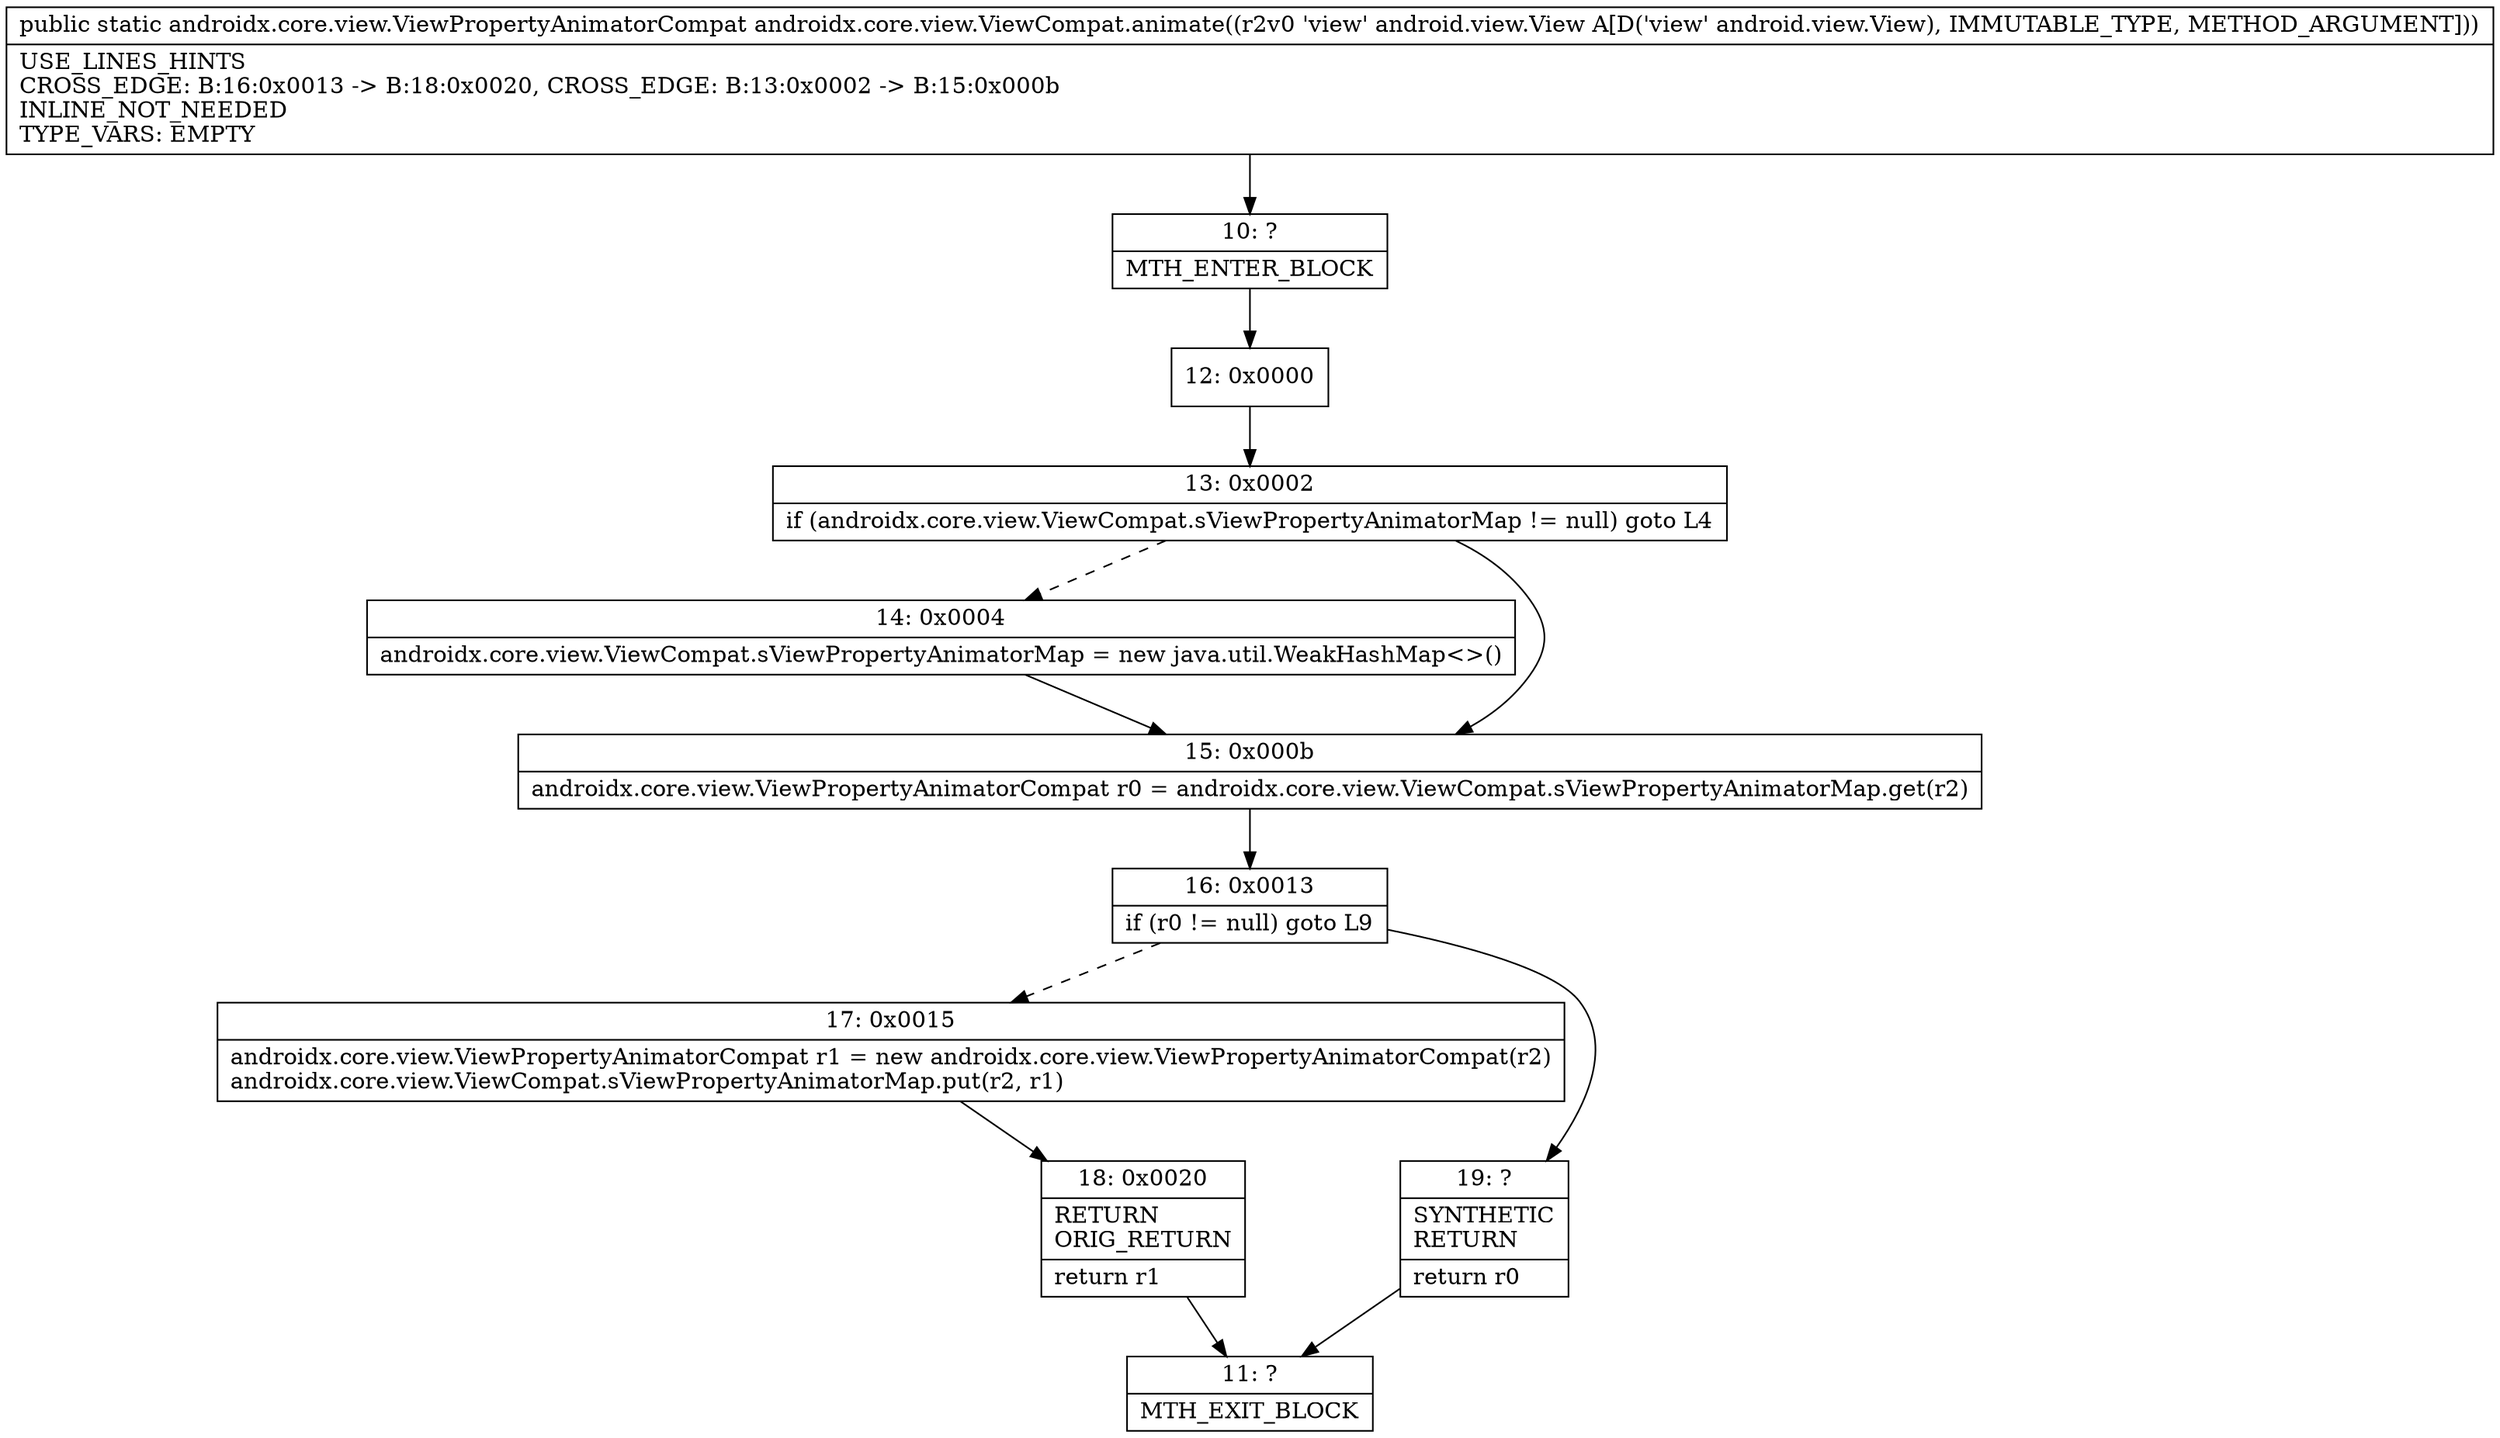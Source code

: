 digraph "CFG forandroidx.core.view.ViewCompat.animate(Landroid\/view\/View;)Landroidx\/core\/view\/ViewPropertyAnimatorCompat;" {
Node_10 [shape=record,label="{10\:\ ?|MTH_ENTER_BLOCK\l}"];
Node_12 [shape=record,label="{12\:\ 0x0000}"];
Node_13 [shape=record,label="{13\:\ 0x0002|if (androidx.core.view.ViewCompat.sViewPropertyAnimatorMap != null) goto L4\l}"];
Node_14 [shape=record,label="{14\:\ 0x0004|androidx.core.view.ViewCompat.sViewPropertyAnimatorMap = new java.util.WeakHashMap\<\>()\l}"];
Node_15 [shape=record,label="{15\:\ 0x000b|androidx.core.view.ViewPropertyAnimatorCompat r0 = androidx.core.view.ViewCompat.sViewPropertyAnimatorMap.get(r2)\l}"];
Node_16 [shape=record,label="{16\:\ 0x0013|if (r0 != null) goto L9\l}"];
Node_17 [shape=record,label="{17\:\ 0x0015|androidx.core.view.ViewPropertyAnimatorCompat r1 = new androidx.core.view.ViewPropertyAnimatorCompat(r2)\landroidx.core.view.ViewCompat.sViewPropertyAnimatorMap.put(r2, r1)\l}"];
Node_18 [shape=record,label="{18\:\ 0x0020|RETURN\lORIG_RETURN\l|return r1\l}"];
Node_11 [shape=record,label="{11\:\ ?|MTH_EXIT_BLOCK\l}"];
Node_19 [shape=record,label="{19\:\ ?|SYNTHETIC\lRETURN\l|return r0\l}"];
MethodNode[shape=record,label="{public static androidx.core.view.ViewPropertyAnimatorCompat androidx.core.view.ViewCompat.animate((r2v0 'view' android.view.View A[D('view' android.view.View), IMMUTABLE_TYPE, METHOD_ARGUMENT]))  | USE_LINES_HINTS\lCROSS_EDGE: B:16:0x0013 \-\> B:18:0x0020, CROSS_EDGE: B:13:0x0002 \-\> B:15:0x000b\lINLINE_NOT_NEEDED\lTYPE_VARS: EMPTY\l}"];
MethodNode -> Node_10;Node_10 -> Node_12;
Node_12 -> Node_13;
Node_13 -> Node_14[style=dashed];
Node_13 -> Node_15;
Node_14 -> Node_15;
Node_15 -> Node_16;
Node_16 -> Node_17[style=dashed];
Node_16 -> Node_19;
Node_17 -> Node_18;
Node_18 -> Node_11;
Node_19 -> Node_11;
}

